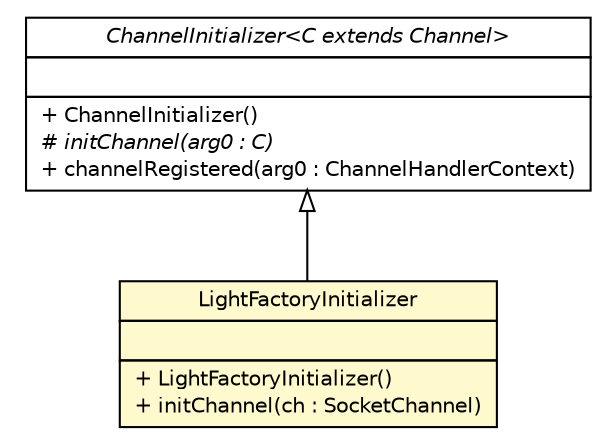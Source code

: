 #!/usr/local/bin/dot
#
# Class diagram 
# Generated by UMLGraph version R5_6 (http://www.umlgraph.org/)
#

digraph G {
	edge [fontname="Helvetica",fontsize=10,labelfontname="Helvetica",labelfontsize=10];
	node [fontname="Helvetica",fontsize=10,shape=plaintext];
	nodesep=0.25;
	ranksep=0.5;
	// com.xley.lfosc.lightfactory.server.LightFactoryInitializer
	c330 [label=<<table title="com.xley.lfosc.lightfactory.server.LightFactoryInitializer" border="0" cellborder="1" cellspacing="0" cellpadding="2" port="p" bgcolor="lemonChiffon" href="./LightFactoryInitializer.html">
		<tr><td><table border="0" cellspacing="0" cellpadding="1">
<tr><td align="center" balign="center"> LightFactoryInitializer </td></tr>
		</table></td></tr>
		<tr><td><table border="0" cellspacing="0" cellpadding="1">
<tr><td align="left" balign="left">  </td></tr>
		</table></td></tr>
		<tr><td><table border="0" cellspacing="0" cellpadding="1">
<tr><td align="left" balign="left"> + LightFactoryInitializer() </td></tr>
<tr><td align="left" balign="left"> + initChannel(ch : SocketChannel) </td></tr>
		</table></td></tr>
		</table>>, URL="./LightFactoryInitializer.html", fontname="Helvetica", fontcolor="black", fontsize=10.0];
	//com.xley.lfosc.lightfactory.server.LightFactoryInitializer extends io.netty.channel.ChannelInitializer<io.netty.channel.socket.SocketChannel>
	c335:p -> c330:p [dir=back,arrowtail=empty];
	// io.netty.channel.ChannelInitializer<C extends io.netty.channel.Channel>
	c335 [label=<<table title="io.netty.channel.ChannelInitializer" border="0" cellborder="1" cellspacing="0" cellpadding="2" port="p" href="http://java.sun.com/j2se/1.4.2/docs/api/io/netty/channel/ChannelInitializer.html">
		<tr><td><table border="0" cellspacing="0" cellpadding="1">
<tr><td align="center" balign="center"><font face="Helvetica-Oblique"> ChannelInitializer&lt;C extends Channel&gt; </font></td></tr>
		</table></td></tr>
		<tr><td><table border="0" cellspacing="0" cellpadding="1">
<tr><td align="left" balign="left">  </td></tr>
		</table></td></tr>
		<tr><td><table border="0" cellspacing="0" cellpadding="1">
<tr><td align="left" balign="left"> + ChannelInitializer() </td></tr>
<tr><td align="left" balign="left"><font face="Helvetica-Oblique" point-size="10.0"> # initChannel(arg0 : C) </font></td></tr>
<tr><td align="left" balign="left"> + channelRegistered(arg0 : ChannelHandlerContext) </td></tr>
		</table></td></tr>
		</table>>, URL="http://java.sun.com/j2se/1.4.2/docs/api/io/netty/channel/ChannelInitializer.html", fontname="Helvetica", fontcolor="black", fontsize=10.0];
}

